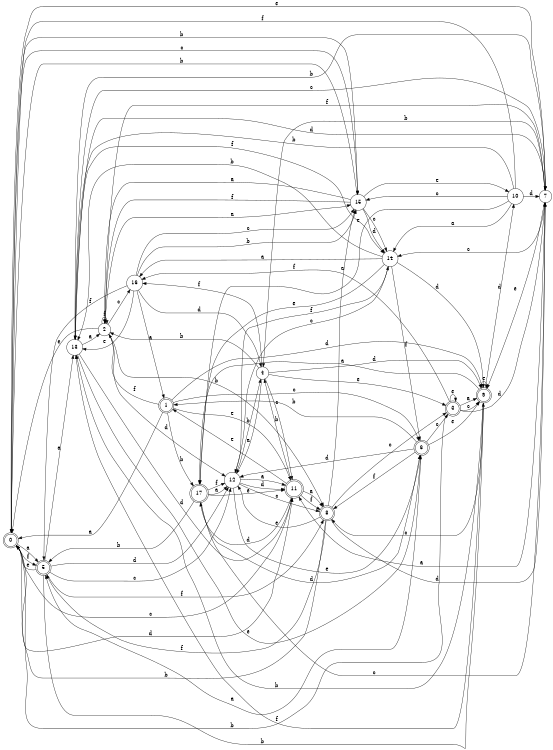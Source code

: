 digraph n15_2 {
__start0 [label="" shape="none"];

rankdir=LR;
size="8,5";

s0 [style="rounded,filled", color="black", fillcolor="white" shape="doublecircle", label="0"];
s1 [style="rounded,filled", color="black", fillcolor="white" shape="doublecircle", label="1"];
s2 [style="filled", color="black", fillcolor="white" shape="circle", label="2"];
s3 [style="rounded,filled", color="black", fillcolor="white" shape="doublecircle", label="3"];
s4 [style="filled", color="black", fillcolor="white" shape="circle", label="4"];
s5 [style="rounded,filled", color="black", fillcolor="white" shape="doublecircle", label="5"];
s6 [style="rounded,filled", color="black", fillcolor="white" shape="doublecircle", label="6"];
s7 [style="filled", color="black", fillcolor="white" shape="circle", label="7"];
s8 [style="rounded,filled", color="black", fillcolor="white" shape="doublecircle", label="8"];
s9 [style="rounded,filled", color="black", fillcolor="white" shape="doublecircle", label="9"];
s10 [style="filled", color="black", fillcolor="white" shape="circle", label="10"];
s11 [style="rounded,filled", color="black", fillcolor="white" shape="doublecircle", label="11"];
s12 [style="filled", color="black", fillcolor="white" shape="circle", label="12"];
s13 [style="filled", color="black", fillcolor="white" shape="circle", label="13"];
s14 [style="filled", color="black", fillcolor="white" shape="circle", label="14"];
s15 [style="filled", color="black", fillcolor="white" shape="circle", label="15"];
s16 [style="filled", color="black", fillcolor="white" shape="circle", label="16"];
s17 [style="rounded,filled", color="black", fillcolor="white" shape="doublecircle", label="17"];
s0 -> s5 [label="a"];
s0 -> s15 [label="b"];
s0 -> s15 [label="c"];
s0 -> s11 [label="d"];
s0 -> s7 [label="e"];
s0 -> s5 [label="f"];
s1 -> s0 [label="a"];
s1 -> s17 [label="b"];
s1 -> s6 [label="c"];
s1 -> s9 [label="d"];
s1 -> s11 [label="e"];
s1 -> s2 [label="f"];
s2 -> s15 [label="a"];
s2 -> s8 [label="b"];
s2 -> s16 [label="c"];
s2 -> s12 [label="d"];
s2 -> s0 [label="e"];
s2 -> s2 [label="f"];
s3 -> s9 [label="a"];
s3 -> s0 [label="b"];
s3 -> s9 [label="c"];
s3 -> s7 [label="d"];
s3 -> s3 [label="e"];
s3 -> s16 [label="f"];
s4 -> s12 [label="a"];
s4 -> s2 [label="b"];
s4 -> s11 [label="c"];
s4 -> s9 [label="d"];
s4 -> s3 [label="e"];
s4 -> s16 [label="f"];
s5 -> s13 [label="a"];
s5 -> s9 [label="b"];
s5 -> s12 [label="c"];
s5 -> s12 [label="d"];
s5 -> s0 [label="e"];
s5 -> s8 [label="f"];
s6 -> s5 [label="a"];
s6 -> s1 [label="b"];
s6 -> s3 [label="c"];
s6 -> s12 [label="d"];
s6 -> s9 [label="e"];
s6 -> s8 [label="f"];
s7 -> s11 [label="a"];
s7 -> s4 [label="b"];
s7 -> s14 [label="c"];
s7 -> s13 [label="d"];
s7 -> s9 [label="e"];
s7 -> s2 [label="f"];
s8 -> s15 [label="a"];
s8 -> s0 [label="b"];
s8 -> s3 [label="c"];
s8 -> s7 [label="d"];
s8 -> s12 [label="e"];
s8 -> s5 [label="f"];
s9 -> s17 [label="a"];
s9 -> s13 [label="b"];
s9 -> s8 [label="c"];
s9 -> s10 [label="d"];
s9 -> s9 [label="e"];
s9 -> s13 [label="f"];
s10 -> s14 [label="a"];
s10 -> s13 [label="b"];
s10 -> s15 [label="c"];
s10 -> s7 [label="d"];
s10 -> s17 [label="e"];
s10 -> s0 [label="f"];
s11 -> s8 [label="a"];
s11 -> s4 [label="b"];
s11 -> s0 [label="c"];
s11 -> s17 [label="d"];
s11 -> s1 [label="e"];
s11 -> s8 [label="f"];
s12 -> s11 [label="a"];
s12 -> s4 [label="b"];
s12 -> s8 [label="c"];
s12 -> s11 [label="d"];
s12 -> s6 [label="e"];
s12 -> s14 [label="f"];
s13 -> s2 [label="a"];
s13 -> s7 [label="b"];
s13 -> s7 [label="c"];
s13 -> s11 [label="d"];
s13 -> s6 [label="e"];
s13 -> s14 [label="f"];
s14 -> s16 [label="a"];
s14 -> s13 [label="b"];
s14 -> s12 [label="c"];
s14 -> s9 [label="d"];
s14 -> s17 [label="e"];
s14 -> s6 [label="f"];
s15 -> s2 [label="a"];
s15 -> s0 [label="b"];
s15 -> s14 [label="c"];
s15 -> s14 [label="d"];
s15 -> s10 [label="e"];
s15 -> s2 [label="f"];
s16 -> s1 [label="a"];
s16 -> s15 [label="b"];
s16 -> s15 [label="c"];
s16 -> s4 [label="d"];
s16 -> s13 [label="e"];
s16 -> s5 [label="f"];
s17 -> s12 [label="a"];
s17 -> s5 [label="b"];
s17 -> s7 [label="c"];
s17 -> s6 [label="d"];
s17 -> s11 [label="e"];
s17 -> s12 [label="f"];

}